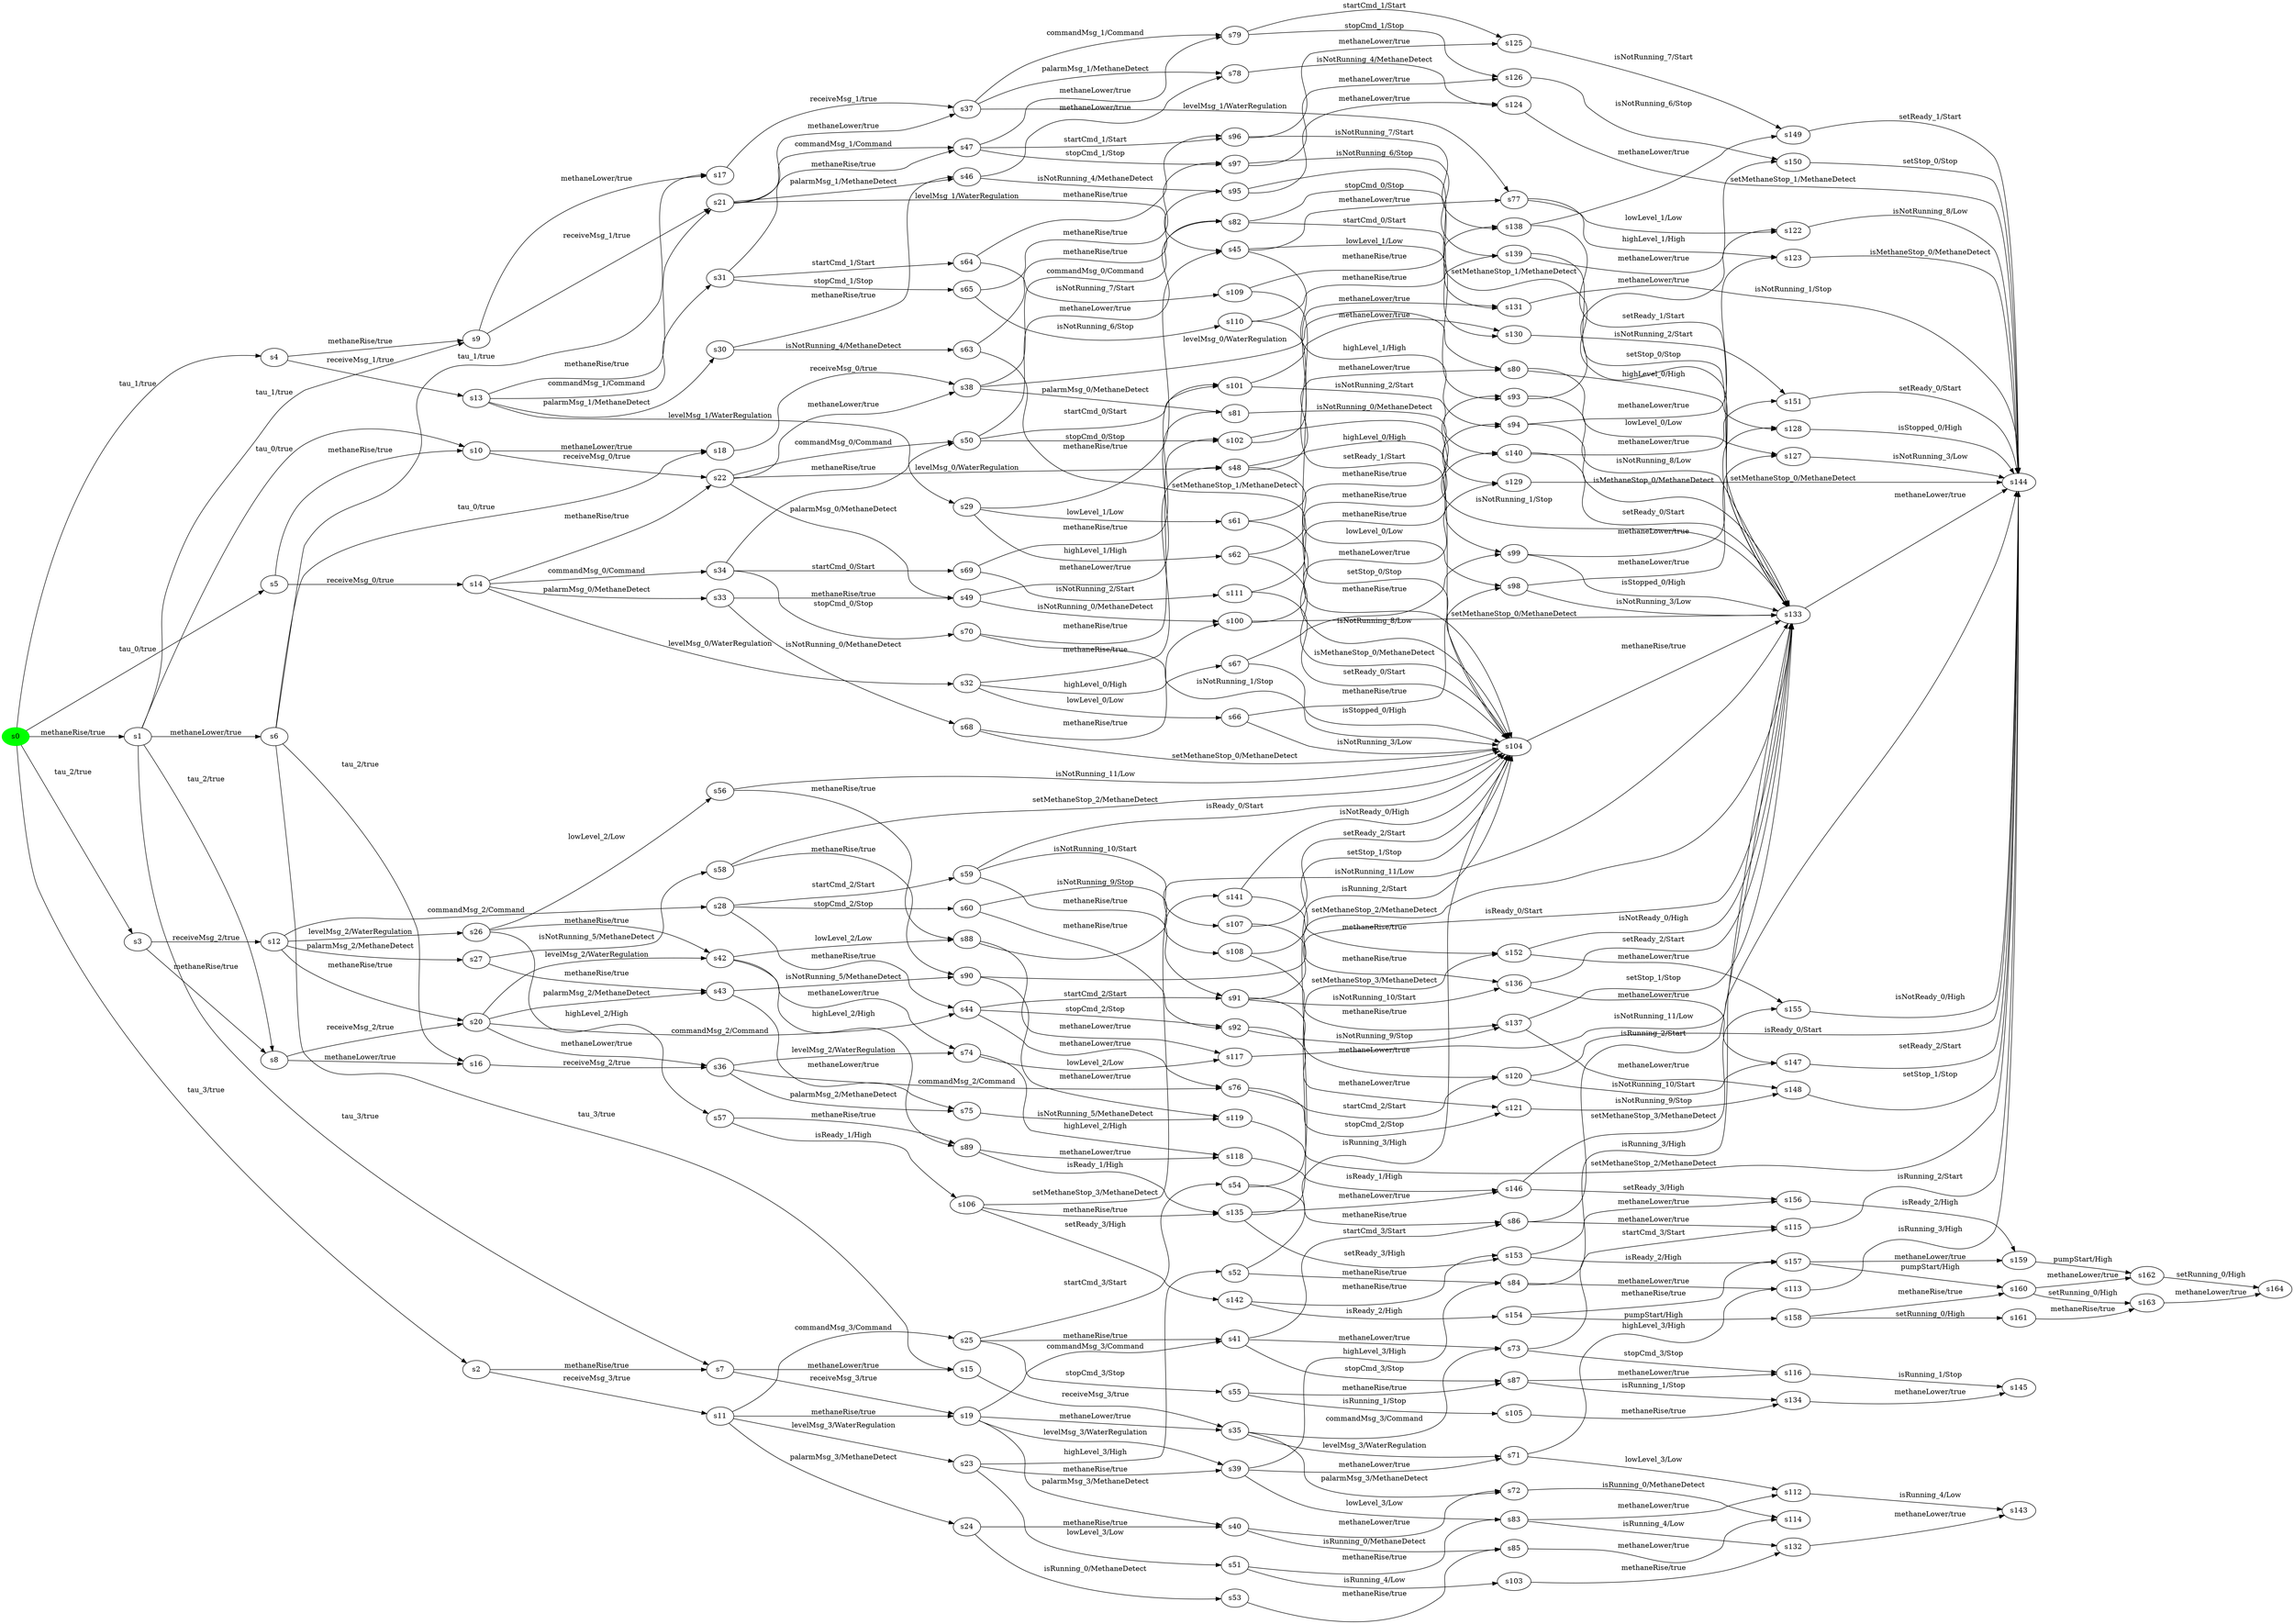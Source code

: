 digraph G {
rankdir=LR;
state0[ label = "s0", style=filled, color=green ];
state1 [ label = "s154" ];
state1 -> state2 [ label=" pumpStart/High " ];
state1 -> state3 [ label=" methaneRise/true " ];
state4 [ label = "s153" ];
state4 -> state3 [ label=" isReady_2/High " ];
state4 -> state5 [ label=" methaneLower/true " ];
state5 [ label = "s156" ];
state5 -> state6 [ label=" isReady_2/High " ];
state7 [ label = "s155" ];
state7 -> state8 [ label=" isNotReady_0/High " ];
state9 [ label = "s150" ];
state9 -> state8 [ label=" setStop_0/Stop " ];
state10 [ label = "s152" ];
state10 -> state11 [ label=" isNotReady_0/High " ];
state10 -> state7 [ label=" methaneLower/true " ];
state12 [ label = "s151" ];
state12 -> state8 [ label=" setReady_0/Start " ];
state13 [ label = "s31" ];
state13 -> state14 [ label=" startCmd_1/Start " ];
state13 -> state15 [ label=" methaneRise/true " ];
state13 -> state16 [ label=" stopCmd_1/Stop " ];
state17 [ label = "s30" ];
state17 -> state18 [ label=" isNotRunning_4/MethaneDetect " ];
state17 -> state19 [ label=" methaneRise/true " ];
state20 [ label = "s33" ];
state20 -> state21 [ label=" isNotRunning_0/MethaneDetect " ];
state20 -> state22 [ label=" methaneRise/true " ];
state23 [ label = "s32" ];
state23 -> state24 [ label=" lowLevel_0/Low " ];
state23 -> state25 [ label=" highLevel_0/High " ];
state23 -> state26 [ label=" methaneRise/true " ];
state27 [ label = "s35" ];
state27 -> state28 [ label=" levelMsg_3/WaterRegulation " ];
state27 -> state29 [ label=" commandMsg_3/Command " ];
state27 -> state30 [ label=" palarmMsg_3/MethaneDetect " ];
state31 [ label = "s147" ];
state31 -> state8 [ label=" setReady_2/Start " ];
state32 [ label = "s146" ];
state32 -> state7 [ label=" setMethaneStop_3/MethaneDetect " ];
state32 -> state5 [ label=" setReady_3/High " ];
state33 [ label = "s34" ];
state33 -> state34 [ label=" startCmd_0/Start " ];
state33 -> state35 [ label=" stopCmd_0/Stop " ];
state33 -> state36 [ label=" methaneRise/true " ];
state37 [ label = "s37" ];
state37 -> state38 [ label=" levelMsg_1/WaterRegulation " ];
state37 -> state39 [ label=" commandMsg_1/Command " ];
state37 -> state40 [ label=" palarmMsg_1/MethaneDetect " ];
state41 [ label = "s149" ];
state41 -> state8 [ label=" setReady_1/Start " ];
state42 [ label = "s36" ];
state42 -> state43 [ label=" levelMsg_2/WaterRegulation " ];
state42 -> state44 [ label=" commandMsg_2/Command " ];
state42 -> state45 [ label=" palarmMsg_2/MethaneDetect " ];
state46 [ label = "s148" ];
state46 -> state8 [ label=" setStop_1/Stop " ];
state47 [ label = "s39" ];
state47 -> state48 [ label=" highLevel_3/High " ];
state47 -> state28 [ label=" methaneLower/true " ];
state47 -> state49 [ label=" lowLevel_3/Low " ];
state50 [ label = "s38" ];
state50 -> state51 [ label=" levelMsg_0/WaterRegulation " ];
state50 -> state52 [ label=" commandMsg_0/Command " ];
state50 -> state53 [ label=" palarmMsg_0/MethaneDetect " ];
state0 -> state54 [ label=" methaneRise/true " ];
state0 -> state55 [ label=" tau_0/true " ];
state0 -> state56 [ label=" tau_2/true " ];
state0 -> state57 [ label=" tau_1/true " ];
state0 -> state58 [ label=" tau_3/true " ];
state54 [ label = "s1" ];
state54 -> state59 [ label=" methaneLower/true " ];
state54 -> state60 [ label=" tau_0/true " ];
state54 -> state61 [ label=" tau_1/true " ];
state54 -> state62 [ label=" tau_2/true " ];
state54 -> state63 [ label=" tau_3/true " ];
state58 [ label = "s2" ];
state58 -> state63 [ label=" methaneRise/true " ];
state58 -> state64 [ label=" receiveMsg_3/true " ];
state56 [ label = "s3" ];
state56 -> state62 [ label=" methaneRise/true " ];
state56 -> state65 [ label=" receiveMsg_2/true " ];
state57 [ label = "s4" ];
state57 -> state61 [ label=" methaneRise/true " ];
state57 -> state66 [ label=" receiveMsg_1/true " ];
state55 [ label = "s5" ];
state55 -> state60 [ label=" methaneRise/true " ];
state55 -> state67 [ label=" receiveMsg_0/true " ];
state59 [ label = "s6" ];
state59 -> state68 [ label=" tau_1/true " ];
state59 -> state69 [ label=" tau_0/true " ];
state59 -> state70 [ label=" tau_2/true " ];
state59 -> state71 [ label=" tau_3/true " ];
state63 [ label = "s7" ];
state63 -> state71 [ label=" methaneLower/true " ];
state63 -> state72 [ label=" receiveMsg_3/true " ];
state62 [ label = "s8" ];
state62 -> state73 [ label=" receiveMsg_2/true " ];
state62 -> state70 [ label=" methaneLower/true " ];
state61 [ label = "s9" ];
state61 -> state74 [ label=" receiveMsg_1/true " ];
state61 -> state68 [ label=" methaneLower/true " ];
state75 [ label = "s143" ];
state76 [ label = "s142" ];
state76 -> state1 [ label=" isReady_2/High " ];
state76 -> state4 [ label=" methaneRise/true " ];
state77 [ label = "s145" ];
state8 [ label = "s144" ];
state78 [ label = "s141" ];
state78 -> state10 [ label=" methaneRise/true " ];
state78 -> state79 [ label=" isNotReady_0/High " ];
state80 [ label = "s40" ];
state80 -> state81 [ label=" isRunning_0/MethaneDetect " ];
state80 -> state30 [ label=" methaneLower/true " ];
state82 [ label = "s140" ];
state82 -> state12 [ label=" methaneLower/true " ];
state82 -> state11 [ label=" setReady_0/Start " ];
state83 [ label = "s42" ];
state83 -> state84 [ label=" lowLevel_2/Low " ];
state83 -> state43 [ label=" methaneLower/true " ];
state83 -> state85 [ label=" highLevel_2/High " ];
state86 [ label = "s139" ];
state86 -> state11 [ label=" setStop_0/Stop " ];
state86 -> state9 [ label=" methaneLower/true " ];
state87 [ label = "s41" ];
state87 -> state88 [ label=" startCmd_3/Start " ];
state87 -> state89 [ label=" stopCmd_3/Stop " ];
state87 -> state29 [ label=" methaneLower/true " ];
state90 [ label = "s44" ];
state90 -> state91 [ label=" stopCmd_2/Stop " ];
state90 -> state92 [ label=" startCmd_2/Start " ];
state90 -> state44 [ label=" methaneLower/true " ];
state93 [ label = "s43" ];
state93 -> state94 [ label=" isNotRunning_5/MethaneDetect " ];
state93 -> state45 [ label=" methaneLower/true " ];
state19 [ label = "s46" ];
state19 -> state40 [ label=" methaneLower/true " ];
state19 -> state95 [ label=" isNotRunning_4/MethaneDetect " ];
state96 [ label = "s136" ];
state96 -> state31 [ label=" methaneLower/true " ];
state96 -> state11 [ label=" setReady_2/Start " ];
state97 [ label = "s135" ];
state97 -> state10 [ label=" setMethaneStop_3/MethaneDetect " ];
state97 -> state4 [ label=" setReady_3/High " ];
state97 -> state32 [ label=" methaneLower/true " ];
state98 [ label = "s45" ];
state98 -> state38 [ label=" methaneLower/true " ];
state98 -> state99 [ label=" highLevel_1/High " ];
state98 -> state100 [ label=" lowLevel_1/Low " ];
state101 [ label = "s138" ];
state101 -> state11 [ label=" setReady_1/Start " ];
state101 -> state41 [ label=" methaneLower/true " ];
state26 [ label = "s48" ];
state26 -> state51 [ label=" methaneLower/true " ];
state26 -> state102 [ label=" highLevel_0/High " ];
state26 -> state103 [ label=" lowLevel_0/Low " ];
state15 [ label = "s47" ];
state15 -> state104 [ label=" stopCmd_1/Stop " ];
state15 -> state39 [ label=" methaneLower/true " ];
state15 -> state105 [ label=" startCmd_1/Start " ];
state106 [ label = "s137" ];
state106 -> state11 [ label=" setStop_1/Stop " ];
state106 -> state46 [ label=" methaneLower/true " ];
state22 [ label = "s49" ];
state22 -> state107 [ label=" isNotRunning_0/MethaneDetect " ];
state22 -> state53 [ label=" methaneLower/true " ];
state108 [ label = "s51" ];
state108 -> state49 [ label=" methaneRise/true " ];
state108 -> state109 [ label=" isRunning_4/Low " ];
state36 [ label = "s50" ];
state36 -> state110 [ label=" startCmd_0/Start " ];
state36 -> state111 [ label=" stopCmd_0/Stop " ];
state36 -> state52 [ label=" methaneLower/true " ];
state112 [ label = "s53" ];
state112 -> state81 [ label=" methaneRise/true " ];
state113 [ label = "s52" ];
state113 -> state79 [ label=" isRunning_3/High " ];
state113 -> state48 [ label=" methaneRise/true " ];
state114 [ label = "s55" ];
state114 -> state89 [ label=" methaneRise/true " ];
state114 -> state115 [ label=" isRunning_1/Stop " ];
state116 [ label = "s54" ];
state116 -> state88 [ label=" methaneRise/true " ];
state116 -> state79 [ label=" isRunning_2/Start " ];
state117 [ label = "s57" ];
state117 -> state118 [ label=" isReady_1/High " ];
state117 -> state85 [ label=" methaneRise/true " ];
state119 [ label = "s56" ];
state119 -> state79 [ label=" isNotRunning_11/Low " ];
state119 -> state84 [ label=" methaneRise/true " ];
state120 [ label = "s59" ];
state120 -> state79 [ label=" isReady_0/Start " ];
state120 -> state121 [ label=" isNotRunning_10/Start " ];
state120 -> state92 [ label=" methaneRise/true " ];
state122 [ label = "s58" ];
state122 -> state94 [ label=" methaneRise/true " ];
state122 -> state79 [ label=" setMethaneStop_2/MethaneDetect " ];
state123 [ label = "s164" ];
state124 [ label = "s60" ];
state124 -> state125 [ label=" isNotRunning_9/Stop " ];
state124 -> state91 [ label=" methaneRise/true " ];
state126 [ label = "s161" ];
state126 -> state127 [ label=" methaneRise/true " ];
state128 [ label = "s160" ];
state128 -> state129 [ label=" methaneLower/true " ];
state128 -> state127 [ label=" setRunning_0/High " ];
state127 [ label = "s163" ];
state127 -> state123 [ label=" methaneLower/true " ];
state130 [ label = "s62" ];
state130 -> state79 [ label=" isMethaneStop_0/MethaneDetect " ];
state130 -> state99 [ label=" methaneRise/true " ];
state131 [ label = "s61" ];
state131 -> state79 [ label=" isNotRunning_8/Low " ];
state131 -> state100 [ label=" methaneRise/true " ];
state129 [ label = "s162" ];
state129 -> state123 [ label=" setRunning_0/High " ];
state14 [ label = "s64" ];
state14 -> state132 [ label=" isNotRunning_7/Start " ];
state14 -> state105 [ label=" methaneRise/true " ];
state18 [ label = "s63" ];
state18 -> state79 [ label=" setMethaneStop_1/MethaneDetect " ];
state18 -> state95 [ label=" methaneRise/true " ];
state24 [ label = "s66" ];
state24 -> state79 [ label=" isNotRunning_3/Low " ];
state24 -> state103 [ label=" methaneRise/true " ];
state16 [ label = "s65" ];
state16 -> state104 [ label=" methaneRise/true " ];
state16 -> state133 [ label=" isNotRunning_6/Stop " ];
state21 [ label = "s68" ];
state21 -> state79 [ label=" setMethaneStop_0/MethaneDetect " ];
state21 -> state107 [ label=" methaneRise/true " ];
state2 [ label = "s158" ];
state2 -> state126 [ label=" setRunning_0/High " ];
state2 -> state128 [ label=" methaneRise/true " ];
state3 [ label = "s157" ];
state3 -> state6 [ label=" methaneLower/true " ];
state3 -> state128 [ label=" pumpStart/High " ];
state25 [ label = "s67" ];
state25 -> state102 [ label=" methaneRise/true " ];
state25 -> state79 [ label=" isStopped_0/High " ];
state34 [ label = "s69" ];
state34 -> state134 [ label=" isNotRunning_2/Start " ];
state34 -> state110 [ label=" methaneRise/true " ];
state6 [ label = "s159" ];
state6 -> state129 [ label=" pumpStart/High " ];
state133 [ label = "s110" ];
state133 -> state86 [ label=" methaneRise/true " ];
state133 -> state79 [ label=" setStop_0/Stop " ];
state135 [ label = "s112" ];
state135 -> state75 [ label=" isRunning_4/Low " ];
state134 [ label = "s111" ];
state134 -> state82 [ label=" methaneRise/true " ];
state134 -> state79 [ label=" setReady_0/Start " ];
state28 [ label = "s71" ];
state28 -> state135 [ label=" lowLevel_3/Low " ];
state28 -> state136 [ label=" highLevel_3/High " ];
state35 [ label = "s70" ];
state35 -> state79 [ label=" isNotRunning_1/Stop " ];
state35 -> state111 [ label=" methaneRise/true " ];
state29 [ label = "s73" ];
state29 -> state137 [ label=" stopCmd_3/Stop " ];
state29 -> state138 [ label=" startCmd_3/Start " ];
state30 [ label = "s72" ];
state30 -> state139 [ label=" isRunning_0/MethaneDetect " ];
state121 [ label = "s107" ];
state121 -> state96 [ label=" methaneRise/true " ];
state121 -> state79 [ label=" setReady_2/Start " ];
state45 [ label = "s75" ];
state45 -> state140 [ label=" isNotRunning_5/MethaneDetect " ];
state118 [ label = "s106" ];
state118 -> state78 [ label=" setMethaneStop_3/MethaneDetect " ];
state118 -> state97 [ label=" methaneRise/true " ];
state118 -> state76 [ label=" setReady_3/High " ];
state43 [ label = "s74" ];
state43 -> state141 [ label=" lowLevel_2/Low " ];
state43 -> state142 [ label=" highLevel_2/High " ];
state38 [ label = "s77" ];
state38 -> state143 [ label=" highLevel_1/High " ];
state38 -> state144 [ label=" lowLevel_1/Low " ];
state132 [ label = "s109" ];
state132 -> state101 [ label=" methaneRise/true " ];
state132 -> state79 [ label=" setReady_1/Start " ];
state44 [ label = "s76" ];
state44 -> state145 [ label=" stopCmd_2/Stop " ];
state44 -> state146 [ label=" startCmd_2/Start " ];
state125 [ label = "s108" ];
state125 -> state106 [ label=" methaneRise/true " ];
state125 -> state79 [ label=" setStop_1/Stop " ];
state109 [ label = "s103" ];
state109 -> state147 [ label=" methaneRise/true " ];
state39 [ label = "s79" ];
state39 -> state148 [ label=" startCmd_1/Start " ];
state39 -> state149 [ label=" stopCmd_1/Stop " ];
state111 [ label = "s102" ];
state111 -> state150 [ label=" methaneLower/true " ];
state111 -> state11 [ label=" isNotRunning_1/Stop " ];
state40 [ label = "s78" ];
state40 -> state151 [ label=" isNotRunning_4/MethaneDetect " ];
state115 [ label = "s105" ];
state115 -> state152 [ label=" methaneRise/true " ];
state79 [ label = "s104" ];
state79 -> state11 [ label=" methaneRise/true " ];
state51 [ label = "s80" ];
state51 -> state153 [ label=" highLevel_0/High " ];
state51 -> state154 [ label=" lowLevel_0/Low " ];
state110 [ label = "s101" ];
state110 -> state155 [ label=" methaneLower/true " ];
state110 -> state82 [ label=" isNotRunning_2/Start " ];
state107 [ label = "s100" ];
state107 -> state156 [ label=" methaneLower/true " ];
state107 -> state11 [ label=" setMethaneStop_0/MethaneDetect " ];
state52 [ label = "s82" ];
state52 -> state150 [ label=" stopCmd_0/Stop " ];
state52 -> state155 [ label=" startCmd_0/Start " ];
state53 [ label = "s81" ];
state53 -> state156 [ label=" isNotRunning_0/MethaneDetect " ];
state48 [ label = "s84" ];
state48 -> state136 [ label=" methaneLower/true " ];
state48 -> state11 [ label=" isRunning_3/High " ];
state49 [ label = "s83" ];
state49 -> state135 [ label=" methaneLower/true " ];
state49 -> state147 [ label=" isRunning_4/Low " ];
state88 [ label = "s86" ];
state88 -> state138 [ label=" methaneLower/true " ];
state88 -> state11 [ label=" isRunning_2/Start " ];
state81 [ label = "s85" ];
state81 -> state139 [ label=" methaneLower/true " ];
state84 [ label = "s88" ];
state84 -> state11 [ label=" isNotRunning_11/Low " ];
state84 -> state141 [ label=" methaneLower/true " ];
state89 [ label = "s87" ];
state89 -> state137 [ label=" methaneLower/true " ];
state89 -> state152 [ label=" isRunning_1/Stop " ];
state85 [ label = "s89" ];
state85 -> state97 [ label=" isReady_1/High " ];
state85 -> state142 [ label=" methaneLower/true " ];
state147 [ label = "s132" ];
state147 -> state75 [ label=" methaneLower/true " ];
state150 [ label = "s131" ];
state150 -> state8 [ label=" isNotRunning_1/Stop " ];
state92 [ label = "s91" ];
state92 -> state11 [ label=" isReady_0/Start " ];
state92 -> state96 [ label=" isNotRunning_10/Start " ];
state92 -> state146 [ label=" methaneLower/true " ];
state152 [ label = "s134" ];
state152 -> state77 [ label=" methaneLower/true " ];
state11 [ label = "s133" ];
state11 -> state8 [ label=" methaneLower/true " ];
state94 [ label = "s90" ];
state94 -> state11 [ label=" setMethaneStop_2/MethaneDetect " ];
state94 -> state140 [ label=" methaneLower/true " ];
state100 [ label = "s93" ];
state100 -> state144 [ label=" methaneLower/true " ];
state100 -> state11 [ label=" isNotRunning_8/Low " ];
state91 [ label = "s92" ];
state91 -> state145 [ label=" methaneLower/true " ];
state91 -> state106 [ label=" isNotRunning_9/Stop " ];
state155 [ label = "s130" ];
state155 -> state12 [ label=" isNotRunning_2/Start " ];
state95 [ label = "s95" ];
state95 -> state151 [ label=" methaneLower/true " ];
state95 -> state11 [ label=" setMethaneStop_1/MethaneDetect " ];
state99 [ label = "s94" ];
state99 -> state143 [ label=" methaneLower/true " ];
state99 -> state11 [ label=" isMethaneStop_0/MethaneDetect " ];
state156 [ label = "s129" ];
state156 -> state8 [ label=" setMethaneStop_0/MethaneDetect " ];
state104 [ label = "s97" ];
state104 -> state149 [ label=" methaneLower/true " ];
state104 -> state86 [ label=" isNotRunning_6/Stop " ];
state105 [ label = "s96" ];
state105 -> state148 [ label=" methaneLower/true " ];
state105 -> state101 [ label=" isNotRunning_7/Start " ];
state153 [ label = "s128" ];
state153 -> state8 [ label=" isStopped_0/High " ];
state102 [ label = "s99" ];
state102 -> state11 [ label=" isStopped_0/High " ];
state102 -> state153 [ label=" methaneLower/true " ];
state64 [ label = "s11" ];
state64 -> state157 [ label=" palarmMsg_3/MethaneDetect " ];
state64 -> state72 [ label=" methaneRise/true " ];
state64 -> state158 [ label=" levelMsg_3/WaterRegulation " ];
state64 -> state159 [ label=" commandMsg_3/Command " ];
state60 [ label = "s10" ];
state60 -> state69 [ label=" methaneLower/true " ];
state60 -> state160 [ label=" receiveMsg_0/true " ];
state103 [ label = "s98" ];
state103 -> state11 [ label=" isNotRunning_3/Low " ];
state103 -> state154 [ label=" methaneLower/true " ];
state66 [ label = "s13" ];
state66 -> state74 [ label=" methaneRise/true " ];
state66 -> state17 [ label=" palarmMsg_1/MethaneDetect " ];
state66 -> state161 [ label=" levelMsg_1/WaterRegulation " ];
state66 -> state13 [ label=" commandMsg_1/Command " ];
state148 [ label = "s125" ];
state148 -> state41 [ label=" isNotRunning_7/Start " ];
state151 [ label = "s124" ];
state151 -> state8 [ label=" setMethaneStop_1/MethaneDetect " ];
state65 [ label = "s12" ];
state65 -> state73 [ label=" methaneRise/true " ];
state65 -> state162 [ label=" palarmMsg_2/MethaneDetect " ];
state65 -> state163 [ label=" levelMsg_2/WaterRegulation " ];
state65 -> state164 [ label=" commandMsg_2/Command " ];
state71 [ label = "s15" ];
state71 -> state27 [ label=" receiveMsg_3/true " ];
state154 [ label = "s127" ];
state154 -> state8 [ label=" isNotRunning_3/Low " ];
state67 [ label = "s14" ];
state67 -> state160 [ label=" methaneRise/true " ];
state67 -> state20 [ label=" palarmMsg_0/MethaneDetect " ];
state67 -> state23 [ label=" levelMsg_0/WaterRegulation " ];
state67 -> state33 [ label=" commandMsg_0/Command " ];
state149 [ label = "s126" ];
state149 -> state9 [ label=" isNotRunning_6/Stop " ];
state68 [ label = "s17" ];
state68 -> state37 [ label=" receiveMsg_1/true " ];
state70 [ label = "s16" ];
state70 -> state42 [ label=" receiveMsg_2/true " ];
state72 [ label = "s19" ];
state72 -> state80 [ label=" palarmMsg_3/MethaneDetect " ];
state72 -> state87 [ label=" commandMsg_3/Command " ];
state72 -> state47 [ label=" levelMsg_3/WaterRegulation " ];
state72 -> state27 [ label=" methaneLower/true " ];
state69 [ label = "s18" ];
state69 -> state50 [ label=" receiveMsg_0/true " ];
state145 [ label = "s121" ];
state145 -> state46 [ label=" isNotRunning_9/Stop " ];
state146 [ label = "s120" ];
state146 -> state8 [ label=" isReady_0/Start " ];
state146 -> state31 [ label=" isNotRunning_10/Start " ];
state143 [ label = "s123" ];
state143 -> state8 [ label=" isMethaneStop_0/MethaneDetect " ];
state144 [ label = "s122" ];
state144 -> state8 [ label=" isNotRunning_8/Low " ];
state142 [ label = "s118" ];
state142 -> state32 [ label=" isReady_1/High " ];
state73 [ label = "s20" ];
state73 -> state42 [ label=" methaneLower/true " ];
state73 -> state93 [ label=" palarmMsg_2/MethaneDetect " ];
state73 -> state83 [ label=" levelMsg_2/WaterRegulation " ];
state73 -> state90 [ label=" commandMsg_2/Command " ];
state141 [ label = "s117" ];
state141 -> state8 [ label=" isNotRunning_11/Low " ];
state160 [ label = "s22" ];
state160 -> state50 [ label=" methaneLower/true " ];
state160 -> state22 [ label=" palarmMsg_0/MethaneDetect " ];
state160 -> state36 [ label=" commandMsg_0/Command " ];
state160 -> state26 [ label=" levelMsg_0/WaterRegulation " ];
state74 [ label = "s21" ];
state74 -> state37 [ label=" methaneLower/true " ];
state74 -> state19 [ label=" palarmMsg_1/MethaneDetect " ];
state74 -> state98 [ label=" levelMsg_1/WaterRegulation " ];
state74 -> state15 [ label=" commandMsg_1/Command " ];
state140 [ label = "s119" ];
state140 -> state8 [ label=" setMethaneStop_2/MethaneDetect " ];
state157 [ label = "s24" ];
state157 -> state112 [ label=" isRunning_0/MethaneDetect " ];
state157 -> state80 [ label=" methaneRise/true " ];
state139 [ label = "s114" ];
state158 [ label = "s23" ];
state158 -> state47 [ label=" methaneRise/true " ];
state158 -> state108 [ label=" lowLevel_3/Low " ];
state158 -> state113 [ label=" highLevel_3/High " ];
state136 [ label = "s113" ];
state136 -> state8 [ label=" isRunning_3/High " ];
state163 [ label = "s26" ];
state163 -> state119 [ label=" lowLevel_2/Low " ];
state163 -> state117 [ label=" highLevel_2/High " ];
state163 -> state83 [ label=" methaneRise/true " ];
state137 [ label = "s116" ];
state137 -> state77 [ label=" isRunning_1/Stop " ];
state159 [ label = "s25" ];
state159 -> state116 [ label=" startCmd_3/Start " ];
state159 -> state114 [ label=" stopCmd_3/Stop " ];
state159 -> state87 [ label=" methaneRise/true " ];
state138 [ label = "s115" ];
state138 -> state8 [ label=" isRunning_2/Start " ];
state164 [ label = "s28" ];
state164 -> state120 [ label=" startCmd_2/Start " ];
state164 -> state124 [ label=" stopCmd_2/Stop " ];
state164 -> state90 [ label=" methaneRise/true " ];
state162 [ label = "s27" ];
state162 -> state93 [ label=" methaneRise/true " ];
state162 -> state122 [ label=" isNotRunning_5/MethaneDetect " ];
state161 [ label = "s29" ];
state161 -> state131 [ label=" lowLevel_1/Low " ];
state161 -> state98 [ label=" methaneRise/true " ];
state161 -> state130 [ label=" highLevel_1/High " ];
}
